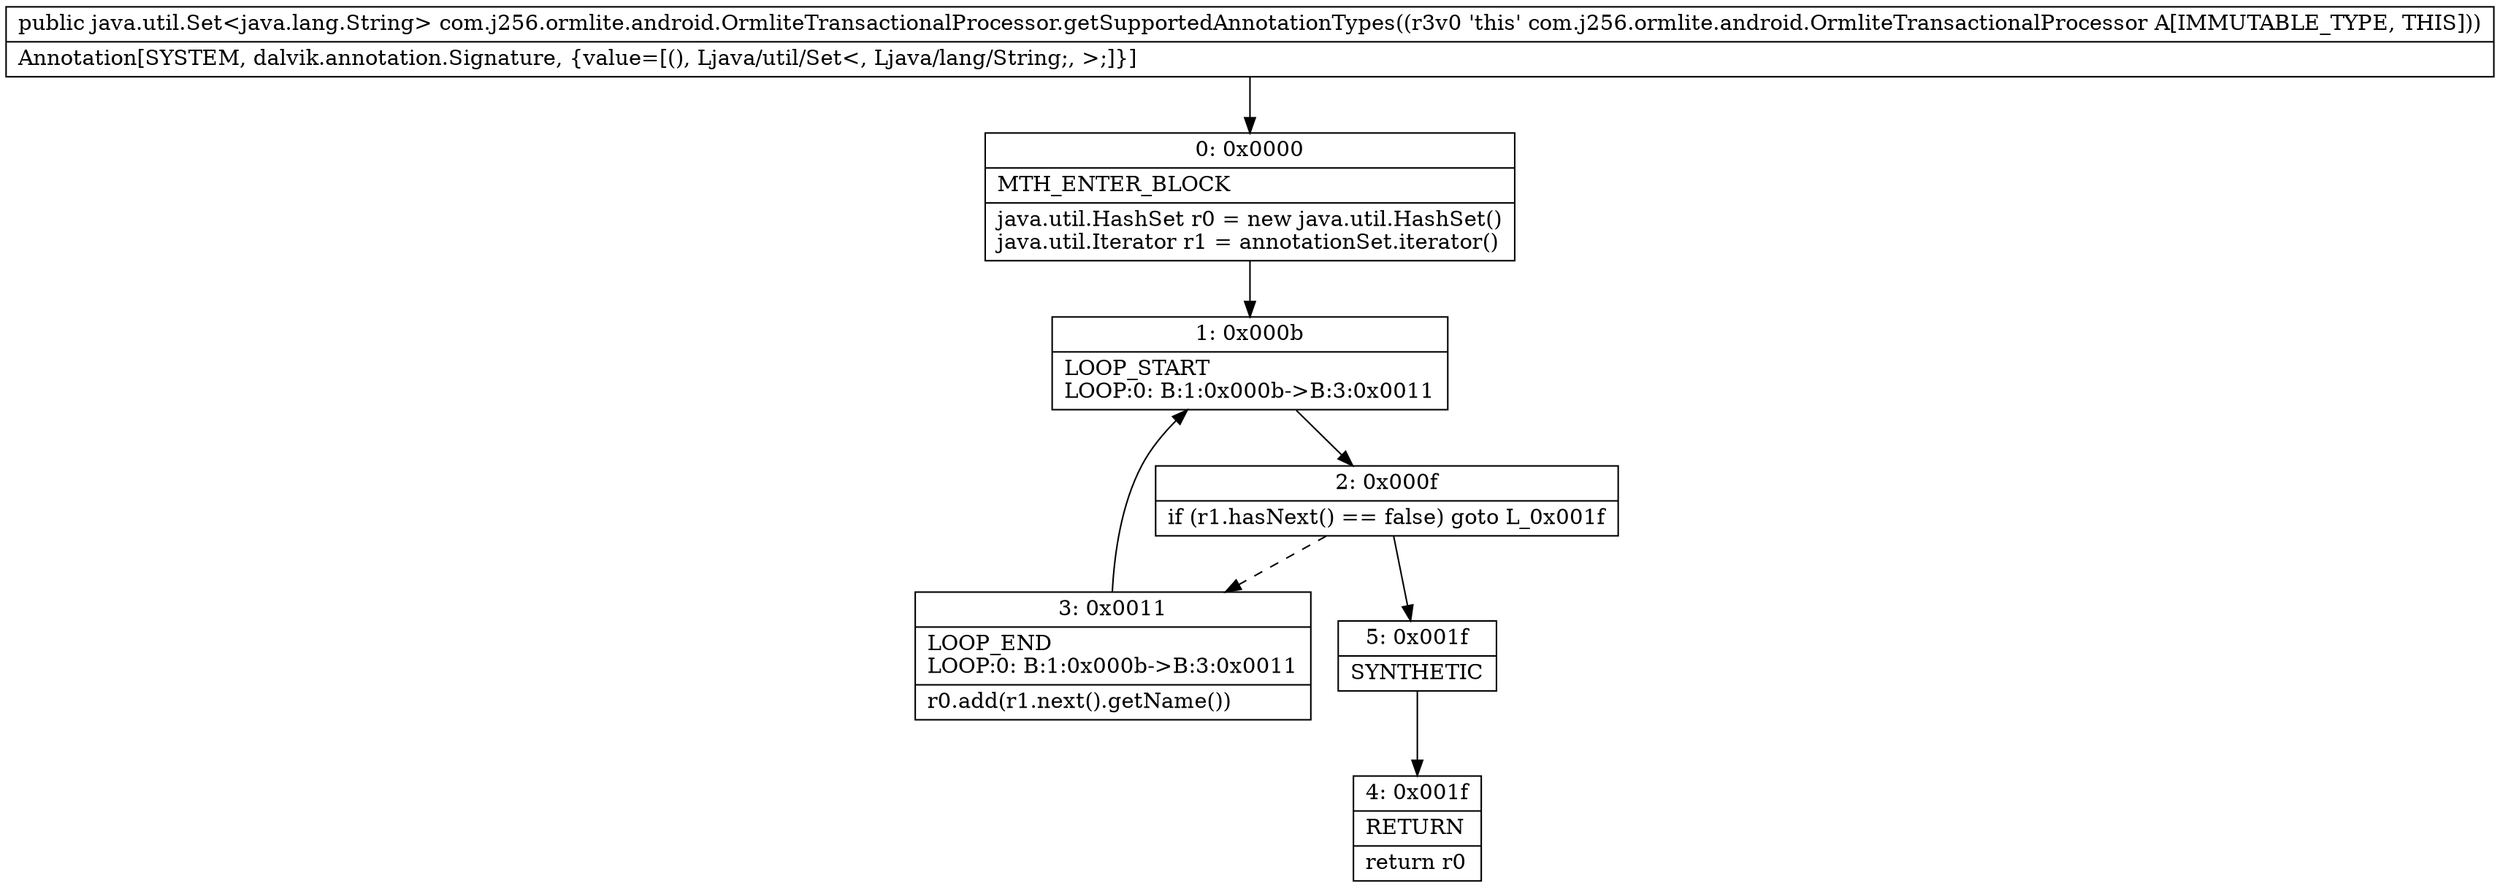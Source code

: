 digraph "CFG forcom.j256.ormlite.android.OrmliteTransactionalProcessor.getSupportedAnnotationTypes()Ljava\/util\/Set;" {
Node_0 [shape=record,label="{0\:\ 0x0000|MTH_ENTER_BLOCK\l|java.util.HashSet r0 = new java.util.HashSet()\ljava.util.Iterator r1 = annotationSet.iterator()\l}"];
Node_1 [shape=record,label="{1\:\ 0x000b|LOOP_START\lLOOP:0: B:1:0x000b\-\>B:3:0x0011\l}"];
Node_2 [shape=record,label="{2\:\ 0x000f|if (r1.hasNext() == false) goto L_0x001f\l}"];
Node_3 [shape=record,label="{3\:\ 0x0011|LOOP_END\lLOOP:0: B:1:0x000b\-\>B:3:0x0011\l|r0.add(r1.next().getName())\l}"];
Node_4 [shape=record,label="{4\:\ 0x001f|RETURN\l|return r0\l}"];
Node_5 [shape=record,label="{5\:\ 0x001f|SYNTHETIC\l}"];
MethodNode[shape=record,label="{public java.util.Set\<java.lang.String\> com.j256.ormlite.android.OrmliteTransactionalProcessor.getSupportedAnnotationTypes((r3v0 'this' com.j256.ormlite.android.OrmliteTransactionalProcessor A[IMMUTABLE_TYPE, THIS]))  | Annotation[SYSTEM, dalvik.annotation.Signature, \{value=[(), Ljava\/util\/Set\<, Ljava\/lang\/String;, \>;]\}]\l}"];
MethodNode -> Node_0;
Node_0 -> Node_1;
Node_1 -> Node_2;
Node_2 -> Node_3[style=dashed];
Node_2 -> Node_5;
Node_3 -> Node_1;
Node_5 -> Node_4;
}


